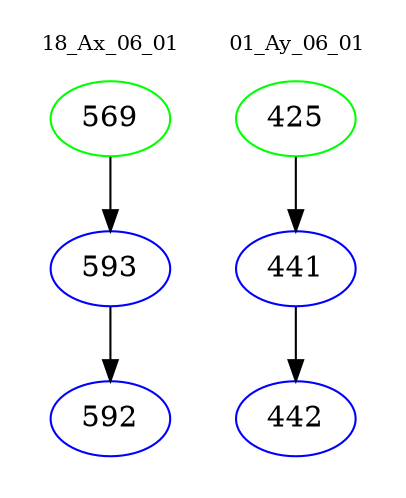 digraph{
subgraph cluster_0 {
color = white
label = "18_Ax_06_01";
fontsize=10;
T0_569 [label="569", color="green"]
T0_569 -> T0_593 [color="black"]
T0_593 [label="593", color="blue"]
T0_593 -> T0_592 [color="black"]
T0_592 [label="592", color="blue"]
}
subgraph cluster_1 {
color = white
label = "01_Ay_06_01";
fontsize=10;
T1_425 [label="425", color="green"]
T1_425 -> T1_441 [color="black"]
T1_441 [label="441", color="blue"]
T1_441 -> T1_442 [color="black"]
T1_442 [label="442", color="blue"]
}
}
